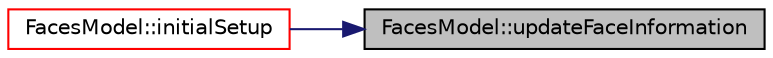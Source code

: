 digraph "FacesModel::updateFaceInformation"
{
 // LATEX_PDF_SIZE
  edge [fontname="Helvetica",fontsize="10",labelfontname="Helvetica",labelfontsize="10"];
  node [fontname="Helvetica",fontsize="10",shape=record];
  rankdir="RL";
  Node1 [label="FacesModel::updateFaceInformation",height=0.2,width=0.4,color="black", fillcolor="grey75", style="filled", fontcolor="black",tooltip=" "];
  Node1 -> Node2 [dir="back",color="midnightblue",fontsize="10",style="solid",fontname="Helvetica"];
  Node2 [label="FacesModel::initialSetup",height=0.2,width=0.4,color="red", fillcolor="white", style="filled",URL="$class_faces_model.html#a397143db6743bbc319539a24817bba61",tooltip=" "];
}
